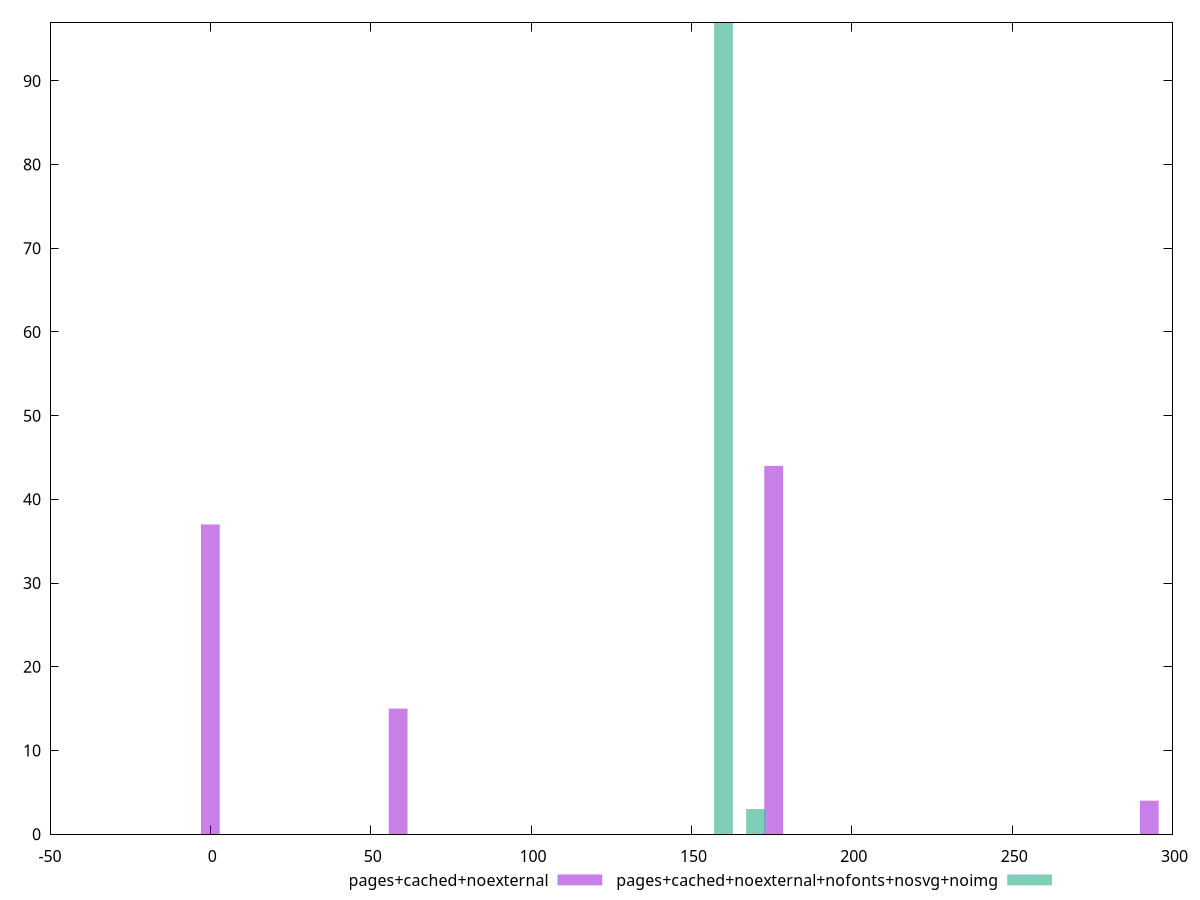 $_pagesCachedNoexternal <<EOF
175.65427571872291 44
0 37
58.55142523957431 15
292.7571261978715 4
EOF
$_pagesCachedNoexternalNofontsNosvgNoimg <<EOF
160 97
170 3
EOF
set key outside below
set terminal pngcairo
set output "report_00006_2020-11-02T20-21-41.718Z/uses-http2/uses-http2_pages+cached+noexternal_pages+cached+noexternal+nofonts+nosvg+noimg+hist.png"
set boxwidth 5.85514252395743
set style fill transparent solid 0.5 noborder
set yrange [0:97]
plot $_pagesCachedNoexternal title "pages+cached+noexternal" with boxes ,$_pagesCachedNoexternalNofontsNosvgNoimg title "pages+cached+noexternal+nofonts+nosvg+noimg" with boxes ,